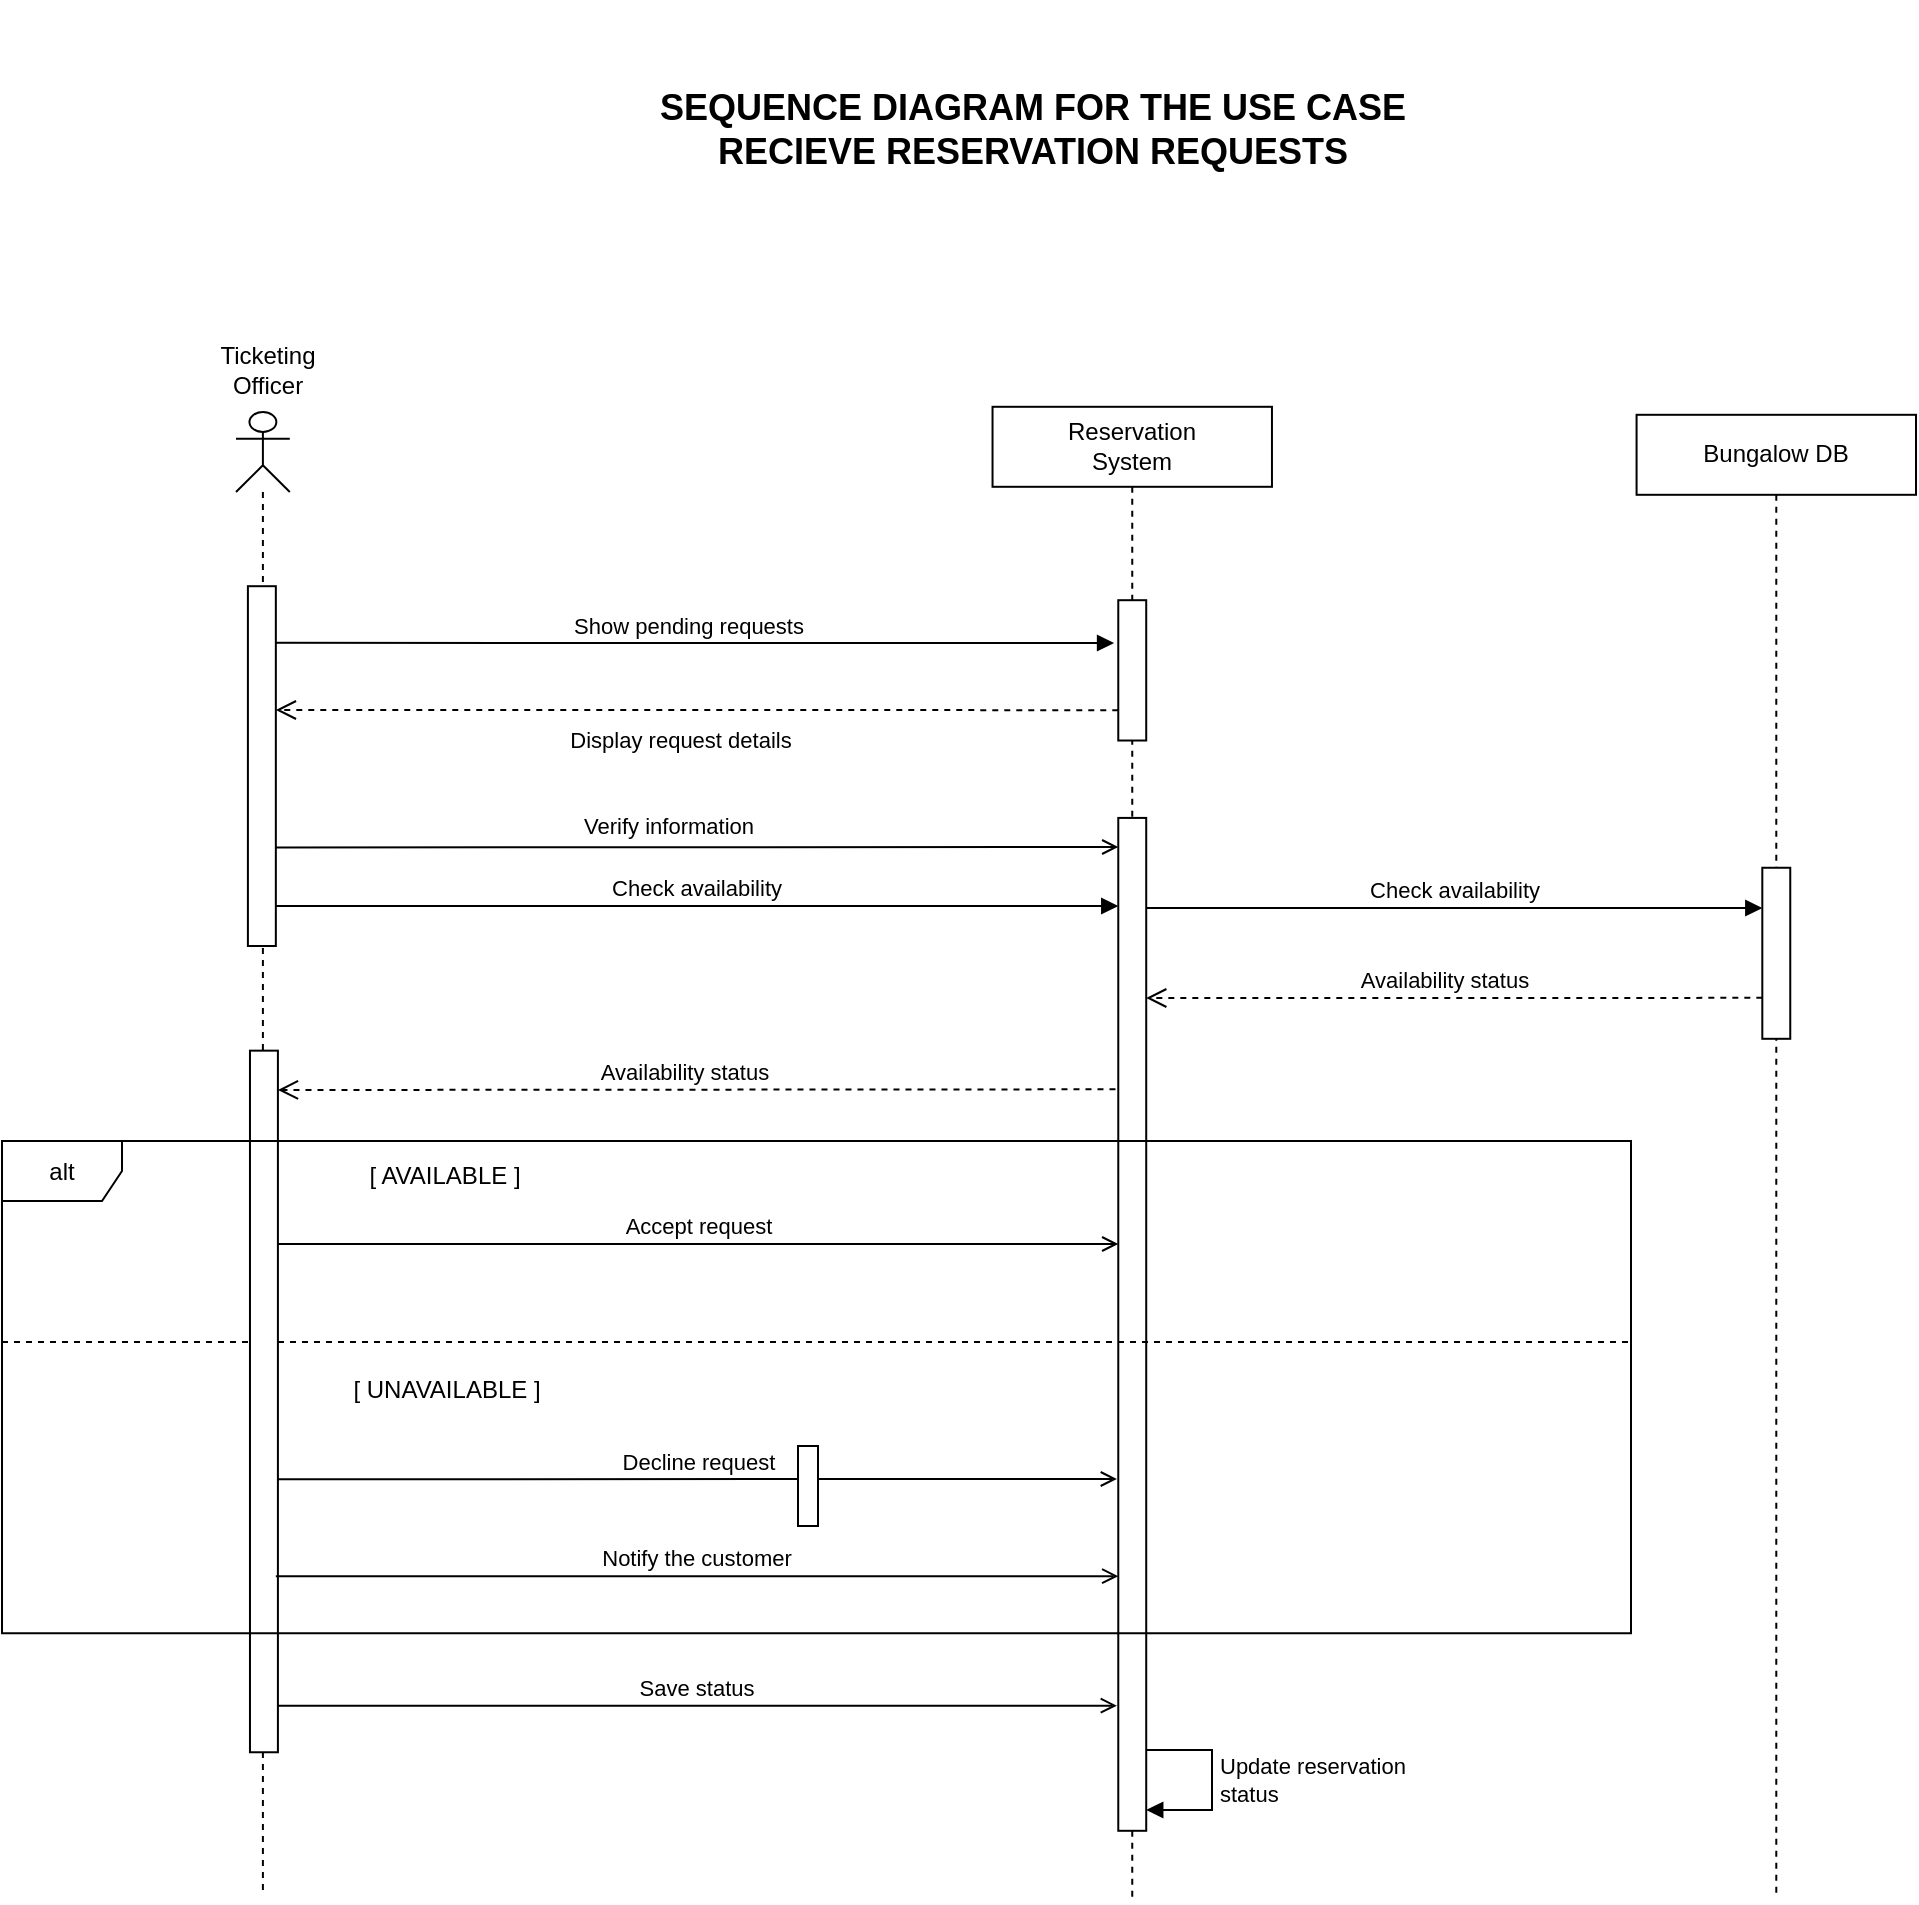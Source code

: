 <mxfile version="24.0.2" type="github">
  <diagram name="Page-1" id="2YBvvXClWsGukQMizWep">
    <mxGraphModel dx="1457" dy="1972" grid="0" gridSize="10" guides="1" tooltips="1" connect="1" arrows="1" fold="1" page="0" pageScale="1" pageWidth="1100" pageHeight="850" math="0" shadow="0">
      <root>
        <mxCell id="0" />
        <mxCell id="1" parent="0" />
        <mxCell id="a-AHAqRFay_8tHnk5R6t-14" value="" style="group" vertex="1" connectable="0" parent="1">
          <mxGeometry x="100" y="-924" width="957" height="951" as="geometry" />
        </mxCell>
        <mxCell id="aM9ryv3xv72pqoxQDRHE-1" value="Reservation&lt;div&gt;System&lt;/div&gt;" style="shape=umlLifeline;perimeter=lifelinePerimeter;whiteSpace=wrap;html=1;container=0;dropTarget=0;collapsible=0;recursiveResize=0;outlineConnect=0;portConstraint=eastwest;newEdgeStyle={&quot;edgeStyle&quot;:&quot;elbowEdgeStyle&quot;,&quot;elbow&quot;:&quot;vertical&quot;,&quot;curved&quot;:0,&quot;rounded&quot;:0};" parent="a-AHAqRFay_8tHnk5R6t-14" vertex="1">
          <mxGeometry x="495.27" y="203.4" width="139.71" height="747.6" as="geometry" />
        </mxCell>
        <mxCell id="aM9ryv3xv72pqoxQDRHE-2" value="" style="html=1;points=[];perimeter=orthogonalPerimeter;outlineConnect=0;targetShapes=umlLifeline;portConstraint=eastwest;newEdgeStyle={&quot;edgeStyle&quot;:&quot;elbowEdgeStyle&quot;,&quot;elbow&quot;:&quot;vertical&quot;,&quot;curved&quot;:0,&quot;rounded&quot;:0};" parent="aM9ryv3xv72pqoxQDRHE-1" vertex="1">
          <mxGeometry x="62.87" y="205.56" width="13.97" height="506.44" as="geometry" />
        </mxCell>
        <mxCell id="ZF_WPmHn7iZpwXLvuH06-1" value="" style="html=1;points=[];perimeter=orthogonalPerimeter;outlineConnect=0;targetShapes=umlLifeline;portConstraint=eastwest;newEdgeStyle={&quot;edgeStyle&quot;:&quot;elbowEdgeStyle&quot;,&quot;elbow&quot;:&quot;vertical&quot;,&quot;curved&quot;:0,&quot;rounded&quot;:0};" parent="aM9ryv3xv72pqoxQDRHE-1" vertex="1">
          <mxGeometry x="62.868" y="96.701" width="13.971" height="70.16" as="geometry" />
        </mxCell>
        <mxCell id="a-AHAqRFay_8tHnk5R6t-20" value="Update reservation&lt;div&gt;status&lt;/div&gt;" style="html=1;align=left;spacingLeft=2;endArrow=block;rounded=0;edgeStyle=orthogonalEdgeStyle;curved=0;rounded=0;" edge="1" target="aM9ryv3xv72pqoxQDRHE-2" parent="aM9ryv3xv72pqoxQDRHE-1" source="aM9ryv3xv72pqoxQDRHE-2">
          <mxGeometry relative="1" as="geometry">
            <mxPoint x="79.73" y="671.6" as="sourcePoint" />
            <Array as="points">
              <mxPoint x="109.73" y="671.6" />
              <mxPoint x="109.73" y="701.6" />
            </Array>
            <mxPoint x="84.73" y="701.6" as="targetPoint" />
          </mxGeometry>
        </mxCell>
        <mxCell id="aM9ryv3xv72pqoxQDRHE-5" value="Bungalow DB" style="shape=umlLifeline;perimeter=lifelinePerimeter;whiteSpace=wrap;html=1;container=0;dropTarget=0;collapsible=0;recursiveResize=0;outlineConnect=0;portConstraint=eastwest;newEdgeStyle={&quot;edgeStyle&quot;:&quot;elbowEdgeStyle&quot;,&quot;elbow&quot;:&quot;vertical&quot;,&quot;curved&quot;:0,&quot;rounded&quot;:0};" parent="a-AHAqRFay_8tHnk5R6t-14" vertex="1">
          <mxGeometry x="817.29" y="207.4" width="139.71" height="740.6" as="geometry" />
        </mxCell>
        <mxCell id="a-AHAqRFay_8tHnk5R6t-5" value="" style="html=1;points=[];perimeter=orthogonalPerimeter;outlineConnect=0;targetShapes=umlLifeline;portConstraint=eastwest;newEdgeStyle={&quot;edgeStyle&quot;:&quot;elbowEdgeStyle&quot;,&quot;elbow&quot;:&quot;vertical&quot;,&quot;curved&quot;:0,&quot;rounded&quot;:0};" vertex="1" parent="aM9ryv3xv72pqoxQDRHE-5">
          <mxGeometry x="62.87" y="226.48" width="13.97" height="85.52" as="geometry" />
        </mxCell>
        <mxCell id="cXpNgX4IUtrz1no8qVba-7" value="Show pending requests" style="html=1;verticalAlign=bottom;endArrow=block;edgeStyle=elbowEdgeStyle;elbow=vertical;curved=0;rounded=0;" parent="a-AHAqRFay_8tHnk5R6t-14" edge="1">
          <mxGeometry relative="1" as="geometry">
            <mxPoint x="129.932" y="321.413" as="sourcePoint" />
            <Array as="points" />
            <mxPoint x="556.04" y="321.413" as="targetPoint" />
          </mxGeometry>
        </mxCell>
        <mxCell id="cXpNgX4IUtrz1no8qVba-19" value="" style="endArrow=none;dashed=1;html=1;rounded=0;exitX=-0.001;exitY=0.547;exitDx=0;exitDy=0;exitPerimeter=0;entryX=0.999;entryY=0.547;entryDx=0;entryDy=0;entryPerimeter=0;" parent="a-AHAqRFay_8tHnk5R6t-14" edge="1">
          <mxGeometry width="50" height="50" relative="1" as="geometry">
            <mxPoint y="670.942" as="sourcePoint" />
            <mxPoint x="814.494" y="670.942" as="targetPoint" />
            <Array as="points" />
          </mxGeometry>
        </mxCell>
        <mxCell id="cXpNgX4IUtrz1no8qVba-30" value="Ticketing Officer" style="text;html=1;strokeColor=none;fillColor=none;align=center;verticalAlign=middle;whiteSpace=wrap;rounded=0;" parent="a-AHAqRFay_8tHnk5R6t-14" vertex="1">
          <mxGeometry x="90.814" y="166.168" width="83.824" height="36.926" as="geometry" />
        </mxCell>
        <mxCell id="cXpNgX4IUtrz1no8qVba-31" value="&lt;font style=&quot;font-size: 18px;&quot;&gt;&lt;b&gt;SEQUENCE DIAGRAM FOR THE USE CASE RECIEVE RESERVATION REQUESTS&lt;/b&gt;&lt;/font&gt;" style="text;html=1;strokeColor=none;fillColor=none;align=center;verticalAlign=middle;whiteSpace=wrap;rounded=0;" parent="a-AHAqRFay_8tHnk5R6t-14" vertex="1">
          <mxGeometry x="299.002" y="26" width="433.093" height="78.776" as="geometry" />
        </mxCell>
        <mxCell id="cXpNgX4IUtrz1no8qVba-32" value="" style="shape=umlLifeline;perimeter=lifelinePerimeter;whiteSpace=wrap;html=1;container=1;dropTarget=0;collapsible=0;recursiveResize=0;outlineConnect=0;portConstraint=eastwest;newEdgeStyle={&quot;edgeStyle&quot;:&quot;elbowEdgeStyle&quot;,&quot;elbow&quot;:&quot;vertical&quot;,&quot;curved&quot;:0,&quot;rounded&quot;:0};participant=umlActor;" parent="a-AHAqRFay_8tHnk5R6t-14" vertex="1">
          <mxGeometry x="117" y="206" width="26.9" height="741" as="geometry" />
        </mxCell>
        <mxCell id="cXpNgX4IUtrz1no8qVba-33" value="" style="html=1;points=[];perimeter=orthogonalPerimeter;outlineConnect=0;targetShapes=umlLifeline;portConstraint=eastwest;newEdgeStyle={&quot;edgeStyle&quot;:&quot;elbowEdgeStyle&quot;,&quot;elbow&quot;:&quot;vertical&quot;,&quot;curved&quot;:0,&quot;rounded&quot;:0};" parent="cXpNgX4IUtrz1no8qVba-32" vertex="1">
          <mxGeometry x="6.985" y="319.331" width="13.971" height="350.799" as="geometry" />
        </mxCell>
        <mxCell id="cXpNgX4IUtrz1no8qVba-39" value="alt" style="shape=umlFrame;whiteSpace=wrap;html=1;pointerEvents=0;" parent="a-AHAqRFay_8tHnk5R6t-14" vertex="1">
          <mxGeometry x="0.004" y="570.507" width="814.494" height="246.175" as="geometry" />
        </mxCell>
        <mxCell id="a-AHAqRFay_8tHnk5R6t-2" value="Display request details" style="html=1;verticalAlign=bottom;endArrow=open;dashed=1;endSize=8;edgeStyle=elbowEdgeStyle;elbow=vertical;curved=0;rounded=0;" edge="1" parent="a-AHAqRFay_8tHnk5R6t-14">
          <mxGeometry x="-1" y="-143" relative="1" as="geometry">
            <mxPoint x="196.917" y="359.415" as="targetPoint" />
            <mxPoint x="196.917" y="359.692" as="sourcePoint" />
            <mxPoint x="-1" y="19" as="offset" />
          </mxGeometry>
        </mxCell>
        <mxCell id="a-AHAqRFay_8tHnk5R6t-3" value="Verify information" style="html=1;verticalAlign=bottom;endArrow=open;edgeStyle=elbowEdgeStyle;elbow=vertical;curved=0;rounded=0;endFill=0;" edge="1" parent="a-AHAqRFay_8tHnk5R6t-14" target="aM9ryv3xv72pqoxQDRHE-2">
          <mxGeometry x="-0.07" y="2" relative="1" as="geometry">
            <mxPoint x="136.917" y="423.716" as="sourcePoint" />
            <mxPoint x="553.246" y="423.421" as="targetPoint" />
            <mxPoint as="offset" />
          </mxGeometry>
        </mxCell>
        <mxCell id="a-AHAqRFay_8tHnk5R6t-4" value="Check availability" style="html=1;verticalAlign=bottom;endArrow=block;edgeStyle=elbowEdgeStyle;elbow=vertical;curved=0;rounded=0;" edge="1" parent="a-AHAqRFay_8tHnk5R6t-14" target="aM9ryv3xv72pqoxQDRHE-2">
          <mxGeometry relative="1" as="geometry">
            <mxPoint x="136.917" y="452.999" as="sourcePoint" />
            <Array as="points" />
            <mxPoint x="554.643" y="452.962" as="targetPoint" />
          </mxGeometry>
        </mxCell>
        <mxCell id="a-AHAqRFay_8tHnk5R6t-6" value="Check availability" style="html=1;verticalAlign=bottom;endArrow=block;edgeStyle=elbowEdgeStyle;elbow=vertical;curved=0;rounded=0;" edge="1" parent="a-AHAqRFay_8tHnk5R6t-14">
          <mxGeometry relative="1" as="geometry">
            <mxPoint x="572.106" y="454.006" as="sourcePoint" />
            <Array as="points" />
            <mxPoint x="880.161" y="454.006" as="targetPoint" />
          </mxGeometry>
        </mxCell>
        <mxCell id="a-AHAqRFay_8tHnk5R6t-12" value="" style="html=1;verticalAlign=bottom;endArrow=open;dashed=1;endSize=8;edgeStyle=elbowEdgeStyle;elbow=vertical;curved=0;rounded=0;" edge="1" parent="a-AHAqRFay_8tHnk5R6t-14">
          <mxGeometry x="0.034" relative="1" as="geometry">
            <mxPoint x="136.917" y="355.077" as="targetPoint" />
            <mxPoint x="558.135" y="355.077" as="sourcePoint" />
            <mxPoint as="offset" />
          </mxGeometry>
        </mxCell>
        <mxCell id="a-AHAqRFay_8tHnk5R6t-11" value="" style="html=1;points=[[0,0,0,0,5],[0,1,0,0,-5],[1,0,0,0,5],[1,1,0,0,-5]];perimeter=orthogonalPerimeter;outlineConnect=0;targetShapes=umlLifeline;portConstraint=eastwest;newEdgeStyle={&quot;curved&quot;:0,&quot;rounded&quot;:0};" vertex="1" parent="a-AHAqRFay_8tHnk5R6t-14">
          <mxGeometry x="122.95" y="293.1" width="13.97" height="179.9" as="geometry" />
        </mxCell>
        <mxCell id="cXpNgX4IUtrz1no8qVba-20" value="[ AVAILABLE ]" style="text;html=1;strokeColor=none;fillColor=none;align=center;verticalAlign=middle;whiteSpace=wrap;rounded=0;" parent="a-AHAqRFay_8tHnk5R6t-14" vertex="1">
          <mxGeometry x="155.079" y="569.123" width="132.722" height="36.926" as="geometry" />
        </mxCell>
        <mxCell id="cXpNgX4IUtrz1no8qVba-22" value="Accept request" style="html=1;verticalAlign=bottom;endArrow=open;edgeStyle=elbowEdgeStyle;elbow=vertical;curved=0;rounded=0;endFill=0;" parent="a-AHAqRFay_8tHnk5R6t-14" edge="1" source="cXpNgX4IUtrz1no8qVba-33">
          <mxGeometry relative="1" as="geometry">
            <mxPoint x="136" y="613" as="sourcePoint" />
            <mxPoint x="558.135" y="621.846" as="targetPoint" />
          </mxGeometry>
        </mxCell>
        <mxCell id="cXpNgX4IUtrz1no8qVba-27" value="[ UNAVAILABLE ]" style="text;html=1;strokeColor=none;fillColor=none;align=center;verticalAlign=middle;whiteSpace=wrap;rounded=0;" parent="a-AHAqRFay_8tHnk5R6t-14" vertex="1">
          <mxGeometry x="141.697" y="676.518" width="161.362" height="36.926" as="geometry" />
        </mxCell>
        <mxCell id="cXpNgX4IUtrz1no8qVba-29" value="Notify the customer" style="html=1;verticalAlign=bottom;endArrow=open;edgeStyle=elbowEdgeStyle;elbow=vertical;curved=0;rounded=0;endFill=0;" parent="a-AHAqRFay_8tHnk5R6t-14" edge="1">
          <mxGeometry relative="1" as="geometry">
            <mxPoint x="136.917" y="788.064" as="sourcePoint" />
            <Array as="points">
              <mxPoint x="287.801" y="788.064" />
              <mxPoint x="103.388" y="721.597" />
            </Array>
            <mxPoint x="558.135" y="788.064" as="targetPoint" />
          </mxGeometry>
        </mxCell>
        <mxCell id="a-AHAqRFay_8tHnk5R6t-7" value="Availability status" style="html=1;verticalAlign=bottom;endArrow=open;dashed=1;endSize=8;edgeStyle=elbowEdgeStyle;elbow=vertical;curved=0;rounded=0;" edge="1" parent="a-AHAqRFay_8tHnk5R6t-14">
          <mxGeometry x="0.034" relative="1" as="geometry">
            <mxPoint x="572.106" y="498.932" as="targetPoint" />
            <mxPoint x="880.161" y="498.932" as="sourcePoint" />
            <mxPoint as="offset" />
          </mxGeometry>
        </mxCell>
        <mxCell id="a-AHAqRFay_8tHnk5R6t-8" value="Availability status" style="html=1;verticalAlign=bottom;endArrow=open;dashed=1;endSize=8;edgeStyle=elbowEdgeStyle;elbow=vertical;curved=0;rounded=0;" edge="1" parent="a-AHAqRFay_8tHnk5R6t-14">
          <mxGeometry x="0.034" relative="1" as="geometry">
            <mxPoint x="137.956" y="544.923" as="targetPoint" />
            <mxPoint x="556.738" y="544.654" as="sourcePoint" />
            <mxPoint as="offset" />
          </mxGeometry>
        </mxCell>
        <mxCell id="a-AHAqRFay_8tHnk5R6t-9" value="Decline request" style="html=1;verticalAlign=bottom;endArrow=open;edgeStyle=elbowEdgeStyle;elbow=vertical;curved=0;rounded=0;endFill=0;" edge="1" parent="a-AHAqRFay_8tHnk5R6t-14">
          <mxGeometry relative="1" as="geometry">
            <mxPoint x="137.956" y="739.588" as="sourcePoint" />
            <mxPoint x="557.437" y="739.445" as="targetPoint" />
            <Array as="points" />
          </mxGeometry>
        </mxCell>
        <mxCell id="a-AHAqRFay_8tHnk5R6t-10" value="Save status" style="html=1;verticalAlign=bottom;endArrow=open;edgeStyle=elbowEdgeStyle;elbow=vertical;curved=0;rounded=0;endFill=0;" edge="1" parent="a-AHAqRFay_8tHnk5R6t-14" source="cXpNgX4IUtrz1no8qVba-33">
          <mxGeometry relative="1" as="geometry">
            <mxPoint x="135.52" y="852.839" as="sourcePoint" />
            <Array as="points">
              <mxPoint x="286.404" y="852.839" />
              <mxPoint x="101.991" y="786.372" />
            </Array>
            <mxPoint x="557.437" y="852.839" as="targetPoint" />
          </mxGeometry>
        </mxCell>
        <mxCell id="a-AHAqRFay_8tHnk5R6t-19" value="" style="html=1;points=[[0,0,0,0,5],[0,1,0,0,-5],[1,0,0,0,5],[1,1,0,0,-5]];perimeter=orthogonalPerimeter;outlineConnect=0;targetShapes=umlLifeline;portConstraint=eastwest;newEdgeStyle={&quot;curved&quot;:0,&quot;rounded&quot;:0};" vertex="1" parent="1">
          <mxGeometry x="498" y="-201" width="10" height="40" as="geometry" />
        </mxCell>
      </root>
    </mxGraphModel>
  </diagram>
</mxfile>
